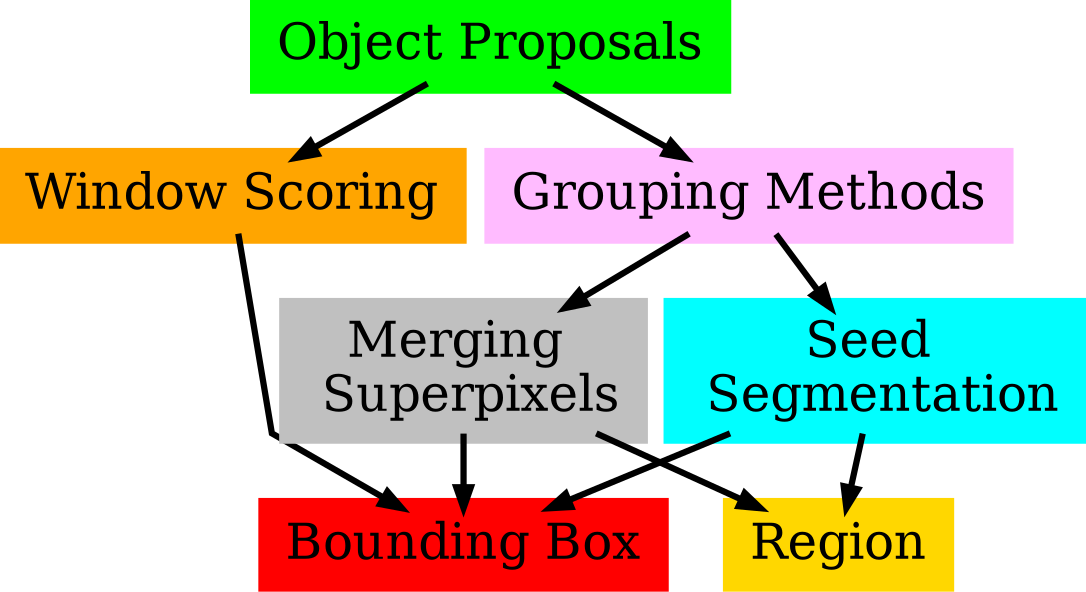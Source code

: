 digraph G{
        splines=polyline;
        center=true;
        0->1 [penwidth=3,fontsize=24]
        0->2 [penwidth=3,fontsize=24]

 
        2->3 [penwidth=3,fontsize=24]
        2->4 [penwidth=3,fontsize=24]

        3->5 [penwidth=3,fontsize=24]
        4->5 [penwidth=3,fontsize=24]

        3->6 [penwidth=3,fontsize=24]
        4->6 [penwidth=3,fontsize=24]

        1->5 [penwidth=3,fontsize=24]

        // 2->3 [penwidth=3,fontsize=24]
        // 2->4 [penwidth=3,fontsize=24]
        // 2->5 [penwidth=3,fontsize=24]
        
        // 3->6 [penwidth=3,fontsize=24]
        // 3->7 [penwidth=3,fontsize=24]

        //4->6 [penwidth=3,fontsize=24]
       
        //5->6 [penwidth=3,fontsize=24]
        //5->7 [penwidth=3,fontsize=24]

        // 5->6 [penwidth=3,fontsize=24]
        // 5->7 [penwidth=3,fontsize=24]

        0 [shape=box,style=filled,label="Object Proposals", color=green, penwidth=10,fontsize=24]       
        1 [shape=box,style=filled,label="Window Scoring", color=orange, penwidth=10,fontsize=24]
        2 [shape=box,style=filled,label="Grouping Methods", color=plum1, penwidth=10,fontsize=24]
        3 [shape=box,style=filled,label="Merging \n Superpixels", color=gray, penwidth=10,fontsize=24]
        4 [shape=box,style=filled,label="Seed \n Segmentation", color=cyan, penwidth=10,fontsize=24]
        5 [shape=box,style=filled,label="Bounding Box", color=red, penwidth=10,fontsize=24]
        6 [shape=box,style=filled,label="Region", color=gold, penwidth=10,fontsize=24]

       // 7 [shape=box,style=filled,label="Region", color=tomato, penwidth=10,fontsize=24]
        // 5 [shape=box,style=filled,label="Edges \n Contours", color=gray, penwidth=10,fontsize=24]
        // 6 [shape=box,style=filled,label="BBox", color=gold, penwidth=10,fontsize=24]
        // 7 [shape=box,style=filled,label="Region", color=tomato, penwidth=10,fontsize=24]

}